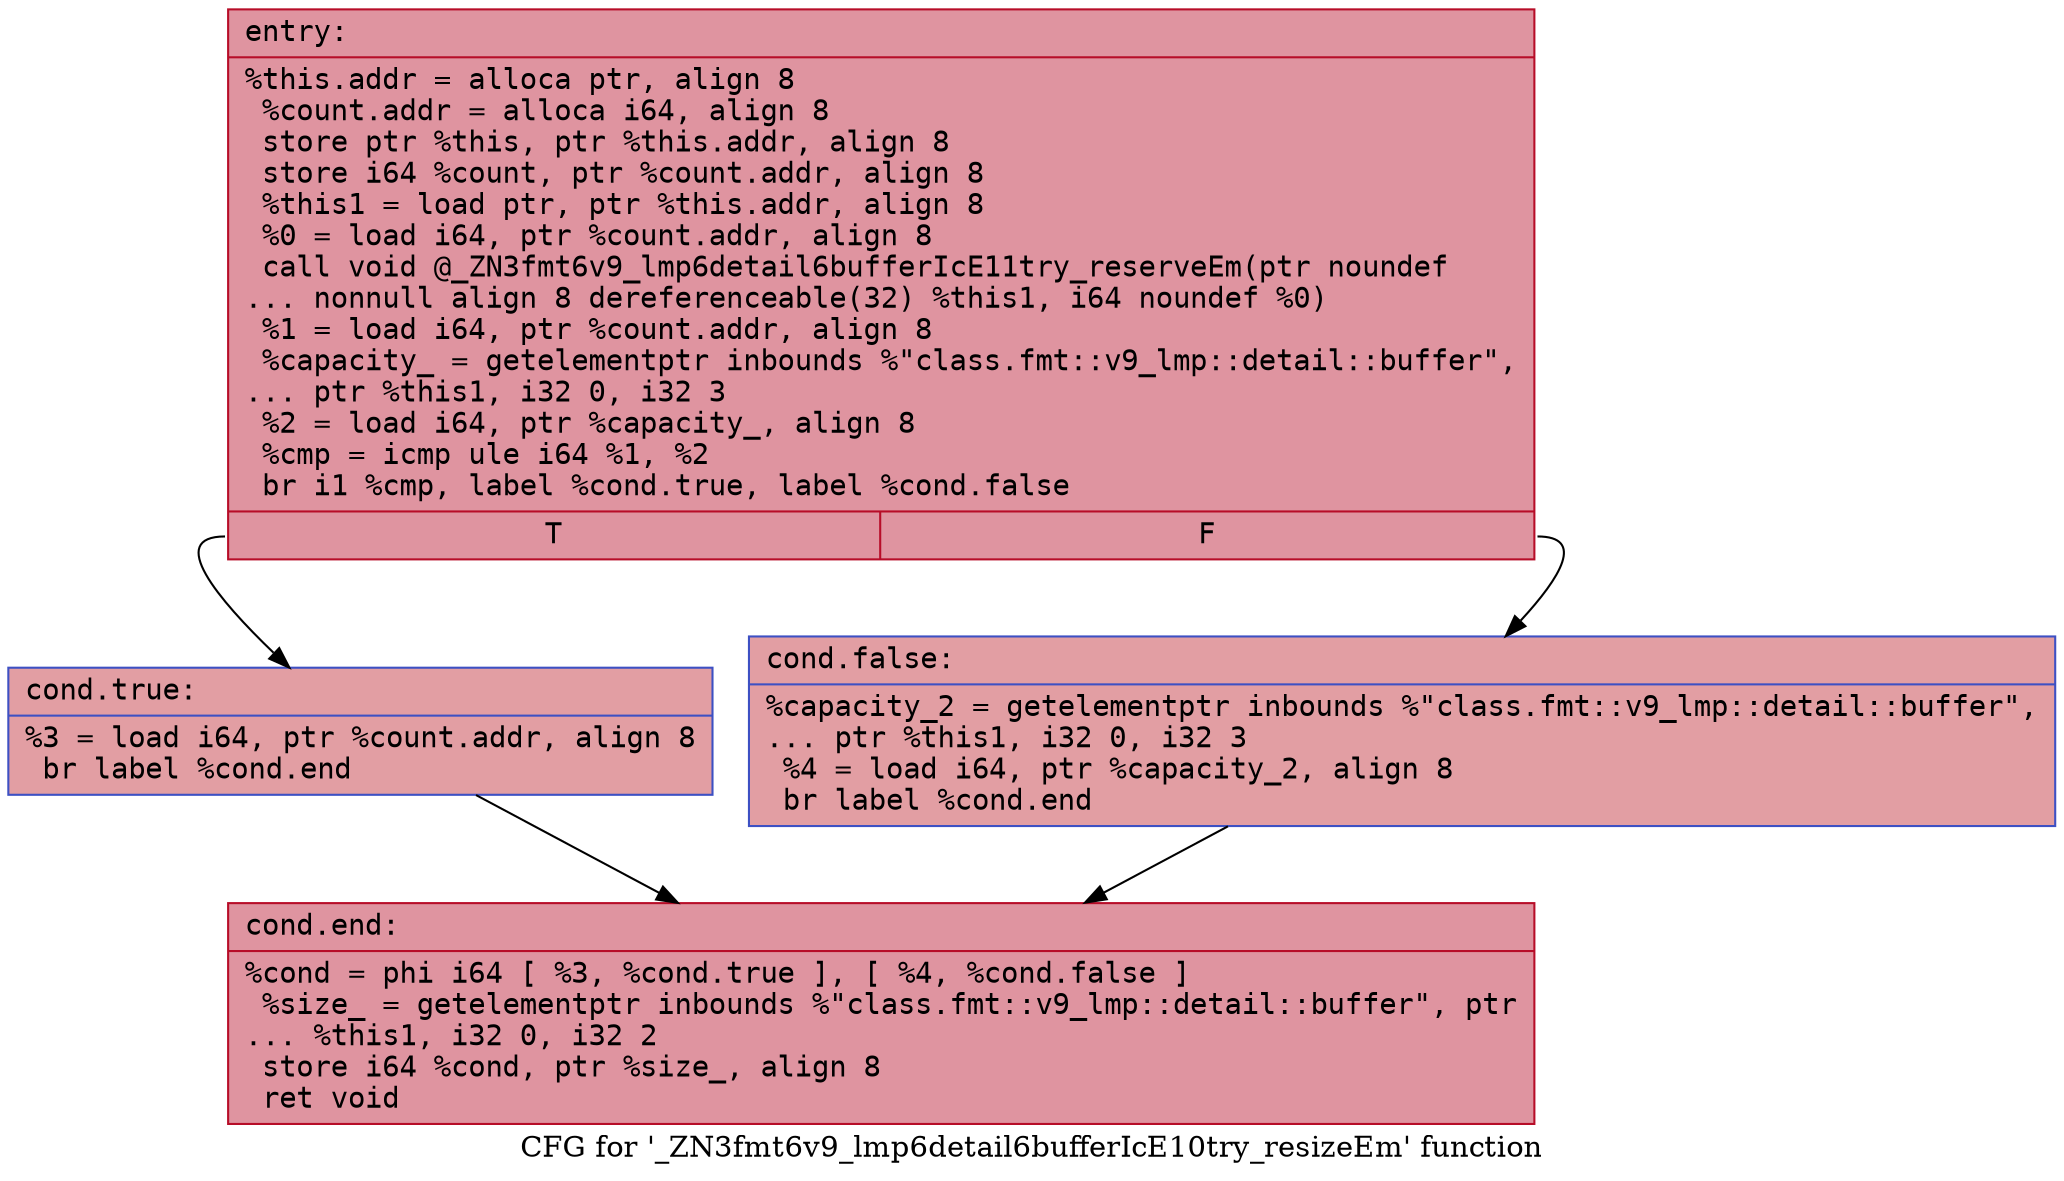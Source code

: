 digraph "CFG for '_ZN3fmt6v9_lmp6detail6bufferIcE10try_resizeEm' function" {
	label="CFG for '_ZN3fmt6v9_lmp6detail6bufferIcE10try_resizeEm' function";

	Node0x556bfebb9100 [shape=record,color="#b70d28ff", style=filled, fillcolor="#b70d2870" fontname="Courier",label="{entry:\l|  %this.addr = alloca ptr, align 8\l  %count.addr = alloca i64, align 8\l  store ptr %this, ptr %this.addr, align 8\l  store i64 %count, ptr %count.addr, align 8\l  %this1 = load ptr, ptr %this.addr, align 8\l  %0 = load i64, ptr %count.addr, align 8\l  call void @_ZN3fmt6v9_lmp6detail6bufferIcE11try_reserveEm(ptr noundef\l... nonnull align 8 dereferenceable(32) %this1, i64 noundef %0)\l  %1 = load i64, ptr %count.addr, align 8\l  %capacity_ = getelementptr inbounds %\"class.fmt::v9_lmp::detail::buffer\",\l... ptr %this1, i32 0, i32 3\l  %2 = load i64, ptr %capacity_, align 8\l  %cmp = icmp ule i64 %1, %2\l  br i1 %cmp, label %cond.true, label %cond.false\l|{<s0>T|<s1>F}}"];
	Node0x556bfebb9100:s0 -> Node0x556bfebb97c0[tooltip="entry -> cond.true\nProbability 50.00%" ];
	Node0x556bfebb9100:s1 -> Node0x556bfebb9840[tooltip="entry -> cond.false\nProbability 50.00%" ];
	Node0x556bfebb97c0 [shape=record,color="#3d50c3ff", style=filled, fillcolor="#be242e70" fontname="Courier",label="{cond.true:\l|  %3 = load i64, ptr %count.addr, align 8\l  br label %cond.end\l}"];
	Node0x556bfebb97c0 -> Node0x556bfebb99f0[tooltip="cond.true -> cond.end\nProbability 100.00%" ];
	Node0x556bfebb9840 [shape=record,color="#3d50c3ff", style=filled, fillcolor="#be242e70" fontname="Courier",label="{cond.false:\l|  %capacity_2 = getelementptr inbounds %\"class.fmt::v9_lmp::detail::buffer\",\l... ptr %this1, i32 0, i32 3\l  %4 = load i64, ptr %capacity_2, align 8\l  br label %cond.end\l}"];
	Node0x556bfebb9840 -> Node0x556bfebb99f0[tooltip="cond.false -> cond.end\nProbability 100.00%" ];
	Node0x556bfebb99f0 [shape=record,color="#b70d28ff", style=filled, fillcolor="#b70d2870" fontname="Courier",label="{cond.end:\l|  %cond = phi i64 [ %3, %cond.true ], [ %4, %cond.false ]\l  %size_ = getelementptr inbounds %\"class.fmt::v9_lmp::detail::buffer\", ptr\l... %this1, i32 0, i32 2\l  store i64 %cond, ptr %size_, align 8\l  ret void\l}"];
}
